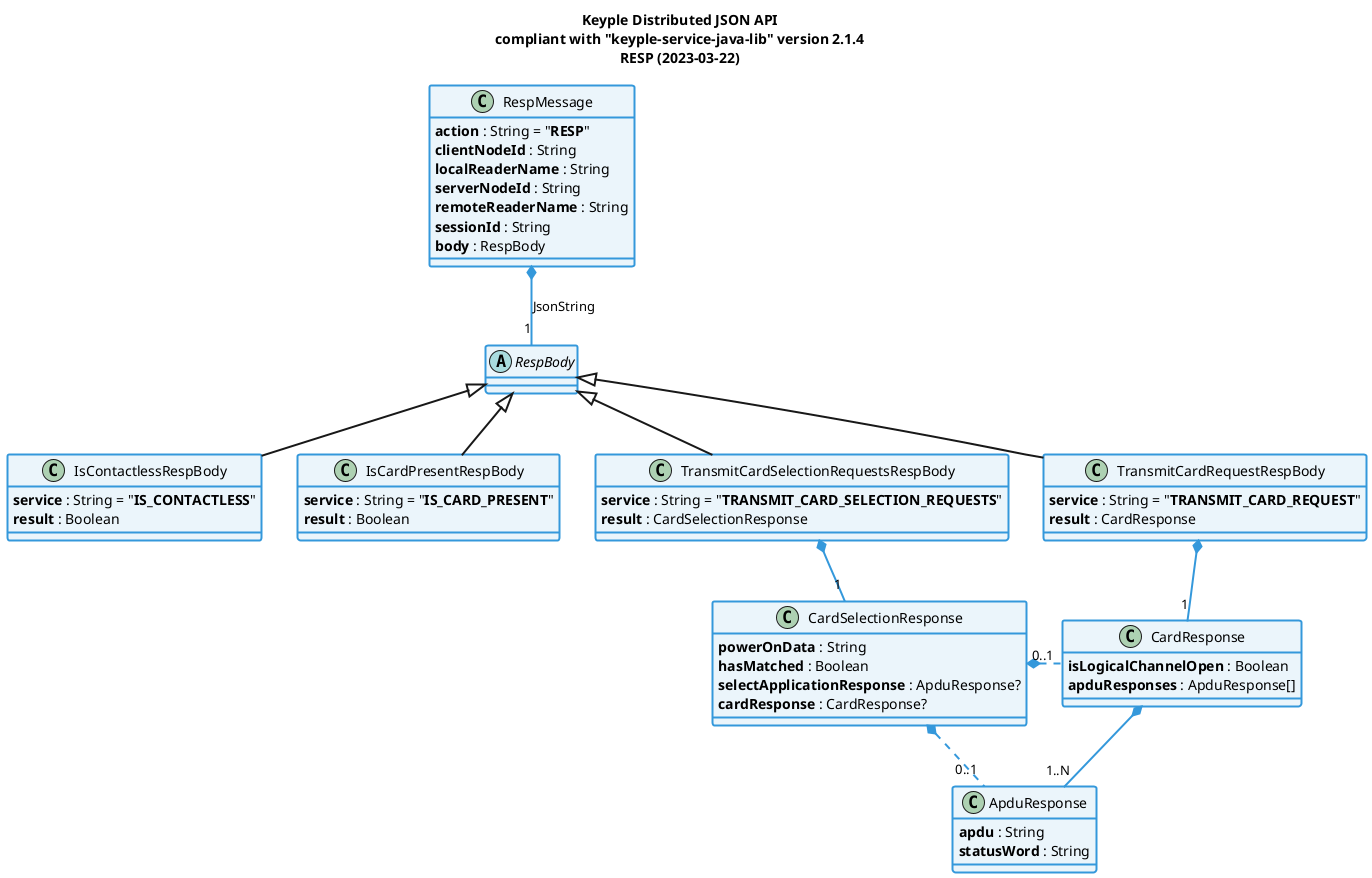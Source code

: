 @startuml
title
    Keyple Distributed JSON API
    compliant with "keyple-service-java-lib" version 2.1.4
    RESP (2023-03-22)
end title

' == THEME ==

'Couleurs issues de : https://htmlcolorcodes.com/fr/tableau-de-couleur/tableau-de-couleur-design-plat/
!define C_GREY1 F8F9F9
!define C_GREY2 F2F3F4
!define C_GREY3 E5E7E9
!define C_GREY4 D7DBDD
!define C_GREY5 CACFD2
!define C_GREY6 BDC3C7
!define C_LINK 3498DB
!define C_USE 27AE60

' -- Styles that don't work with new version of plantuml --
skinparam stereotypeABorderColor #A9DCDF
skinparam stereotypeIBorderColor #B4A7E5
skinparam stereotypeCBorderColor #ADD1B2
skinparam stereotypeEBorderColor #EB93DF
' -- END --

skinparam ClassBorderThickness 2
skinparam ArrowThickness 2

' Yellow
skinparam ClassBackgroundColor #FEFECE
skinparam ClassBorderColor #D4AC0D
' Red
skinparam ClassBackgroundColor<<red>> #FDEDEC
skinparam ClassBorderColor<<red>> #E74C3C
hide <<red>> stereotype
' Purple
skinparam ClassBackgroundColor<<purple>> #F4ECF7
skinparam ClassBorderColor<<purple>> #8E44AD
hide <<purple>> stereotype
' blue
skinparam ClassBackgroundColor<<blue>> #EBF5FB
skinparam ClassBorderColor<<blue>> #3498DB
hide <<blue>> stereotype
' Green
skinparam ClassBackgroundColor<<green>> #E9F7EF
skinparam ClassBorderColor<<green>> #27AE60
hide <<green>> stereotype
' Grey
skinparam ClassBackgroundColor<<grey>> #EAECEE
skinparam ClassBorderColor<<grey>> #2C3E50
hide <<grey>> stereotype

' == CONTENT ==

' RESP
class RespMessage {
    **action** : String = "**RESP**"
    **clientNodeId** : String
    **localReaderName** : String
    **serverNodeId** : String
    **remoteReaderName** : String
    **sessionId** : String
    **body** : RespBody
}
abstract class RespBody {
}

' IS_CONTACTLESS (RESP)
class IsContactlessRespBody extends RespBody {
    **service** : String = "**IS_CONTACTLESS**"
    **result** : Boolean
}

' IS_CARD_PRESENT (RESP)
class IsCardPresentRespBody extends RespBody {
    **service** : String = "**IS_CARD_PRESENT**"
    **result** : Boolean
}

' TRANSMIT_CARD_SELECTION_REQUESTS (RESP)
class TransmitCardSelectionRequestsRespBody extends RespBody {
    **service** : String = "**TRANSMIT_CARD_SELECTION_REQUESTS**"
     **result** : CardSelectionResponse
}
class CardSelectionResponse {
    **powerOnData** : String
    **hasMatched** : Boolean
    **selectApplicationResponse** : ApduResponse?
    **cardResponse** : CardResponse?
}
class CardResponse {
    **isLogicalChannelOpen** : Boolean
    **apduResponses** : ApduResponse[]
}
class ApduResponse {
    **apdu** : String
    **statusWord** : String
}

' TRANSMIT_CARD_REQUEST (RESP)
class TransmitCardRequestRespBody extends RespBody {
    **service** : String = "**TRANSMIT_CARD_REQUEST**"
    **result** : CardResponse
}

' Associations

RespMessage *-- "1" RespBody #C_LINK : JsonString

TransmitCardSelectionRequestsRespBody *-- "1" CardSelectionResponse #C_LINK

CardSelectionResponse *.right. "0..1" CardResponse #C_LINK
CardSelectionResponse *.. "0..1" ApduResponse #C_LINK

CardResponse *-- "1..N" ApduResponse #C_LINK

TransmitCardRequestRespBody *-- "1" CardResponse #C_LINK

' == LAYOUT ==


' == STYLE ==

' RESP
class RespMessage <<blue>>
abstract class RespBody <<blue>>

' TRANSMIT_CARD_REQUEST (RESP)
class TransmitCardRequestRespBody <<blue>>
class TransmitCardSelectionRequestsRespBody <<blue>>
class CardSelectionResponse <<blue>>
class CardResponse <<blue>>
class ApduResponse <<blue>>

' IS_CARD_PRESENT (RESP)
class IsCardPresentRespBody <<blue>>

' IS_CONTACTLESS (RESP)
class IsContactlessRespBody <<blue>>

@enduml